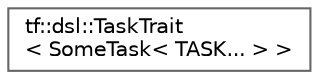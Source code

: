 digraph "类继承关系图"
{
 // LATEX_PDF_SIZE
  bgcolor="transparent";
  edge [fontname=Helvetica,fontsize=10,labelfontname=Helvetica,labelfontsize=10];
  node [fontname=Helvetica,fontsize=10,shape=box,height=0.2,width=0.4];
  rankdir="LR";
  Node0 [id="Node000000",label="tf::dsl::TaskTrait\l\< SomeTask\< TASK... \> \>",height=0.2,width=0.4,color="grey40", fillcolor="white", style="filled",URL="$structtf_1_1dsl_1_1_task_trait_3_01_some_task_3_01_t_a_s_k_8_8_8_01_4_01_4.html",tooltip=" "];
}
